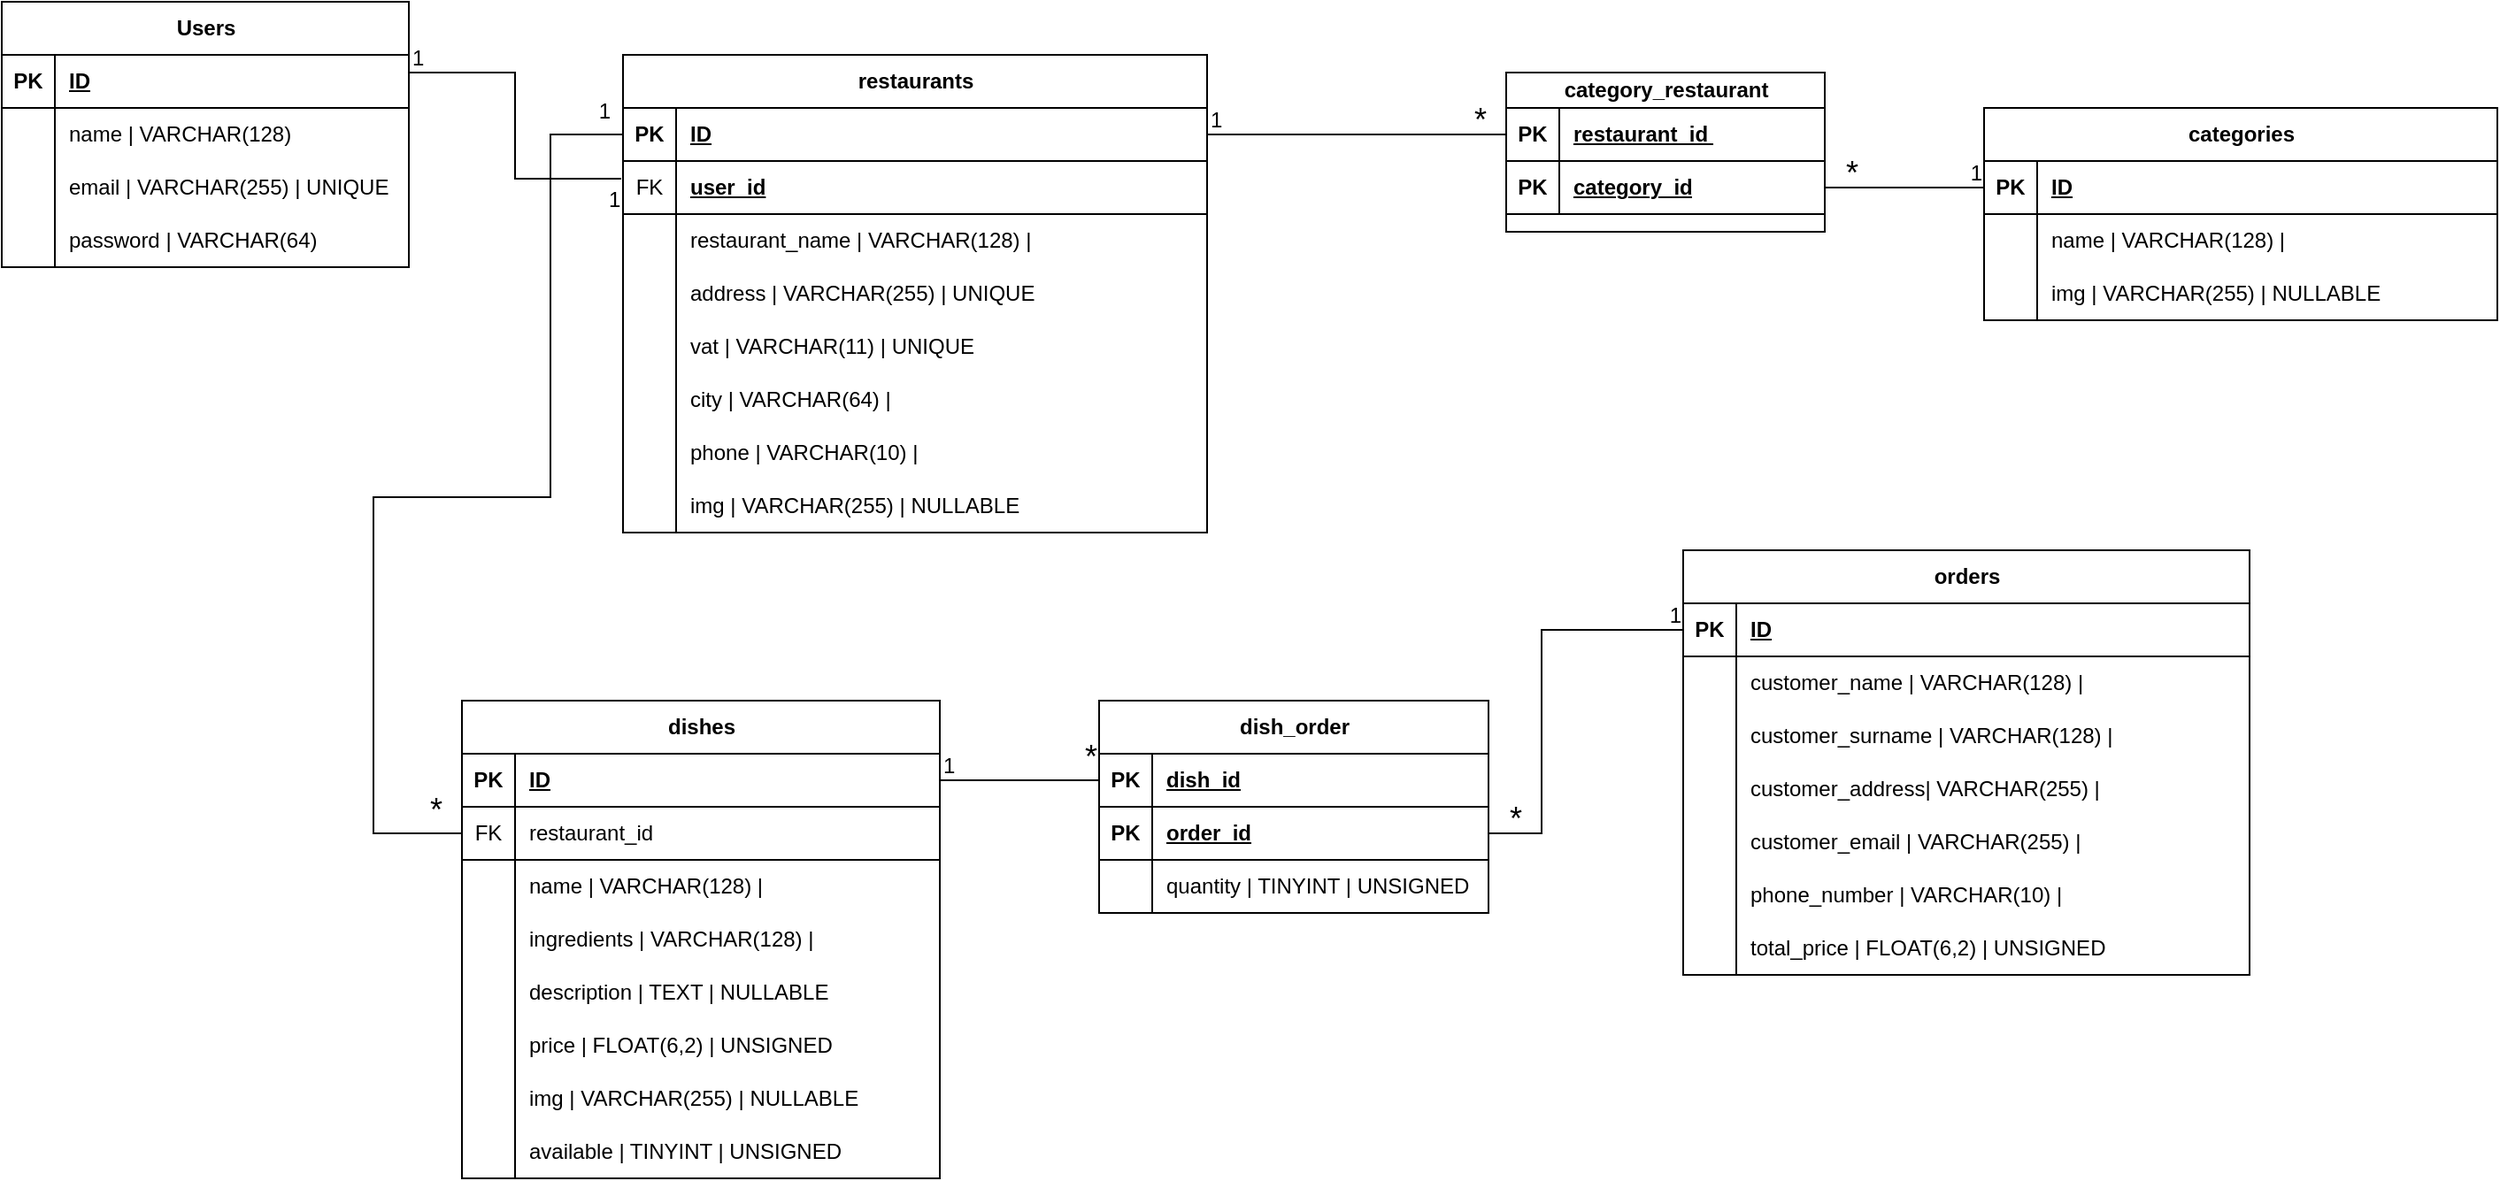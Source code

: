 <mxfile version="21.1.7" type="device">
  <diagram id="R2lEEEUBdFMjLlhIrx00" name="Page-1">
    <mxGraphModel dx="1860" dy="573" grid="1" gridSize="10" guides="1" tooltips="1" connect="1" arrows="1" fold="1" page="1" pageScale="1" pageWidth="850" pageHeight="1100" math="0" shadow="0" extFonts="Permanent Marker^https://fonts.googleapis.com/css?family=Permanent+Marker">
      <root>
        <mxCell id="0" />
        <mxCell id="1" parent="0" />
        <mxCell id="SxcyJzDQbwumCgMeW7BP-1" value="restaurants" style="shape=table;startSize=30;container=1;collapsible=1;childLayout=tableLayout;fixedRows=1;rowLines=0;fontStyle=1;align=center;resizeLast=1;html=1;" parent="1" vertex="1">
          <mxGeometry x="-419" y="110" width="330" height="270" as="geometry" />
        </mxCell>
        <mxCell id="SxcyJzDQbwumCgMeW7BP-2" value="" style="shape=tableRow;horizontal=0;startSize=0;swimlaneHead=0;swimlaneBody=0;fillColor=none;collapsible=0;dropTarget=0;points=[[0,0.5],[1,0.5]];portConstraint=eastwest;top=0;left=0;right=0;bottom=1;" parent="SxcyJzDQbwumCgMeW7BP-1" vertex="1">
          <mxGeometry y="30" width="330" height="30" as="geometry" />
        </mxCell>
        <mxCell id="SxcyJzDQbwumCgMeW7BP-3" value="PK" style="shape=partialRectangle;connectable=0;fillColor=none;top=0;left=0;bottom=0;right=0;fontStyle=1;overflow=hidden;whiteSpace=wrap;html=1;" parent="SxcyJzDQbwumCgMeW7BP-2" vertex="1">
          <mxGeometry width="30" height="30" as="geometry">
            <mxRectangle width="30" height="30" as="alternateBounds" />
          </mxGeometry>
        </mxCell>
        <mxCell id="SxcyJzDQbwumCgMeW7BP-4" value="ID" style="shape=partialRectangle;connectable=0;fillColor=none;top=0;left=0;bottom=0;right=0;align=left;spacingLeft=6;fontStyle=5;overflow=hidden;whiteSpace=wrap;html=1;" parent="SxcyJzDQbwumCgMeW7BP-2" vertex="1">
          <mxGeometry x="30" width="300" height="30" as="geometry">
            <mxRectangle width="300" height="30" as="alternateBounds" />
          </mxGeometry>
        </mxCell>
        <mxCell id="GeZiCEF1jMKNtCLVKwiR-1" style="shape=tableRow;horizontal=0;startSize=0;swimlaneHead=0;swimlaneBody=0;fillColor=none;collapsible=0;dropTarget=0;points=[[0,0.5],[1,0.5]];portConstraint=eastwest;top=0;left=0;right=0;bottom=1;" vertex="1" parent="SxcyJzDQbwumCgMeW7BP-1">
          <mxGeometry y="60" width="330" height="30" as="geometry" />
        </mxCell>
        <mxCell id="GeZiCEF1jMKNtCLVKwiR-2" style="shape=partialRectangle;connectable=0;fillColor=none;top=0;left=0;bottom=0;right=0;fontStyle=1;overflow=hidden;whiteSpace=wrap;html=1;" vertex="1" parent="GeZiCEF1jMKNtCLVKwiR-1">
          <mxGeometry width="30" height="30" as="geometry">
            <mxRectangle width="30" height="30" as="alternateBounds" />
          </mxGeometry>
        </mxCell>
        <mxCell id="GeZiCEF1jMKNtCLVKwiR-3" value="user_id" style="shape=partialRectangle;connectable=0;fillColor=none;top=0;left=0;bottom=0;right=0;align=left;spacingLeft=6;fontStyle=5;overflow=hidden;whiteSpace=wrap;html=1;" vertex="1" parent="GeZiCEF1jMKNtCLVKwiR-1">
          <mxGeometry x="30" width="300" height="30" as="geometry">
            <mxRectangle width="300" height="30" as="alternateBounds" />
          </mxGeometry>
        </mxCell>
        <mxCell id="1K9S_qgFD4A2m1QTTka7-35" style="shape=tableRow;horizontal=0;startSize=0;swimlaneHead=0;swimlaneBody=0;fillColor=none;collapsible=0;dropTarget=0;points=[[0,0.5],[1,0.5]];portConstraint=eastwest;top=0;left=0;right=0;bottom=0;" parent="SxcyJzDQbwumCgMeW7BP-1" vertex="1">
          <mxGeometry y="90" width="330" height="30" as="geometry" />
        </mxCell>
        <mxCell id="1K9S_qgFD4A2m1QTTka7-36" style="shape=partialRectangle;connectable=0;fillColor=none;top=0;left=0;bottom=0;right=0;editable=1;overflow=hidden;whiteSpace=wrap;html=1;" parent="1K9S_qgFD4A2m1QTTka7-35" vertex="1">
          <mxGeometry width="30" height="30" as="geometry">
            <mxRectangle width="30" height="30" as="alternateBounds" />
          </mxGeometry>
        </mxCell>
        <mxCell id="1K9S_qgFD4A2m1QTTka7-37" value="restaurant_name | VARCHAR(128) |&amp;nbsp;" style="shape=partialRectangle;connectable=0;fillColor=none;top=0;left=0;bottom=0;right=0;align=left;spacingLeft=6;overflow=hidden;whiteSpace=wrap;html=1;" parent="1K9S_qgFD4A2m1QTTka7-35" vertex="1">
          <mxGeometry x="30" width="300" height="30" as="geometry">
            <mxRectangle width="300" height="30" as="alternateBounds" />
          </mxGeometry>
        </mxCell>
        <mxCell id="SxcyJzDQbwumCgMeW7BP-21" style="shape=tableRow;horizontal=0;startSize=0;swimlaneHead=0;swimlaneBody=0;fillColor=none;collapsible=0;dropTarget=0;points=[[0,0.5],[1,0.5]];portConstraint=eastwest;top=0;left=0;right=0;bottom=0;" parent="SxcyJzDQbwumCgMeW7BP-1" vertex="1">
          <mxGeometry y="120" width="330" height="30" as="geometry" />
        </mxCell>
        <mxCell id="SxcyJzDQbwumCgMeW7BP-22" style="shape=partialRectangle;connectable=0;fillColor=none;top=0;left=0;bottom=0;right=0;editable=1;overflow=hidden;whiteSpace=wrap;html=1;" parent="SxcyJzDQbwumCgMeW7BP-21" vertex="1">
          <mxGeometry width="30" height="30" as="geometry">
            <mxRectangle width="30" height="30" as="alternateBounds" />
          </mxGeometry>
        </mxCell>
        <mxCell id="SxcyJzDQbwumCgMeW7BP-23" value="address | VARCHAR(255) | UNIQUE" style="shape=partialRectangle;connectable=0;fillColor=none;top=0;left=0;bottom=0;right=0;align=left;spacingLeft=6;overflow=hidden;whiteSpace=wrap;html=1;" parent="SxcyJzDQbwumCgMeW7BP-21" vertex="1">
          <mxGeometry x="30" width="300" height="30" as="geometry">
            <mxRectangle width="300" height="30" as="alternateBounds" />
          </mxGeometry>
        </mxCell>
        <mxCell id="SxcyJzDQbwumCgMeW7BP-24" style="shape=tableRow;horizontal=0;startSize=0;swimlaneHead=0;swimlaneBody=0;fillColor=none;collapsible=0;dropTarget=0;points=[[0,0.5],[1,0.5]];portConstraint=eastwest;top=0;left=0;right=0;bottom=0;" parent="SxcyJzDQbwumCgMeW7BP-1" vertex="1">
          <mxGeometry y="150" width="330" height="30" as="geometry" />
        </mxCell>
        <mxCell id="SxcyJzDQbwumCgMeW7BP-25" style="shape=partialRectangle;connectable=0;fillColor=none;top=0;left=0;bottom=0;right=0;editable=1;overflow=hidden;whiteSpace=wrap;html=1;" parent="SxcyJzDQbwumCgMeW7BP-24" vertex="1">
          <mxGeometry width="30" height="30" as="geometry">
            <mxRectangle width="30" height="30" as="alternateBounds" />
          </mxGeometry>
        </mxCell>
        <mxCell id="SxcyJzDQbwumCgMeW7BP-26" value="vat | VARCHAR(11) | UNIQUE" style="shape=partialRectangle;connectable=0;fillColor=none;top=0;left=0;bottom=0;right=0;align=left;spacingLeft=6;overflow=hidden;whiteSpace=wrap;html=1;" parent="SxcyJzDQbwumCgMeW7BP-24" vertex="1">
          <mxGeometry x="30" width="300" height="30" as="geometry">
            <mxRectangle width="300" height="30" as="alternateBounds" />
          </mxGeometry>
        </mxCell>
        <mxCell id="1K9S_qgFD4A2m1QTTka7-41" style="shape=tableRow;horizontal=0;startSize=0;swimlaneHead=0;swimlaneBody=0;fillColor=none;collapsible=0;dropTarget=0;points=[[0,0.5],[1,0.5]];portConstraint=eastwest;top=0;left=0;right=0;bottom=0;" parent="SxcyJzDQbwumCgMeW7BP-1" vertex="1">
          <mxGeometry y="180" width="330" height="30" as="geometry" />
        </mxCell>
        <mxCell id="1K9S_qgFD4A2m1QTTka7-42" style="shape=partialRectangle;connectable=0;fillColor=none;top=0;left=0;bottom=0;right=0;editable=1;overflow=hidden;whiteSpace=wrap;html=1;" parent="1K9S_qgFD4A2m1QTTka7-41" vertex="1">
          <mxGeometry width="30" height="30" as="geometry">
            <mxRectangle width="30" height="30" as="alternateBounds" />
          </mxGeometry>
        </mxCell>
        <mxCell id="1K9S_qgFD4A2m1QTTka7-43" value="city | VARCHAR(64) |" style="shape=partialRectangle;connectable=0;fillColor=none;top=0;left=0;bottom=0;right=0;align=left;spacingLeft=6;overflow=hidden;whiteSpace=wrap;html=1;" parent="1K9S_qgFD4A2m1QTTka7-41" vertex="1">
          <mxGeometry x="30" width="300" height="30" as="geometry">
            <mxRectangle width="300" height="30" as="alternateBounds" />
          </mxGeometry>
        </mxCell>
        <mxCell id="1K9S_qgFD4A2m1QTTka7-44" style="shape=tableRow;horizontal=0;startSize=0;swimlaneHead=0;swimlaneBody=0;fillColor=none;collapsible=0;dropTarget=0;points=[[0,0.5],[1,0.5]];portConstraint=eastwest;top=0;left=0;right=0;bottom=0;" parent="SxcyJzDQbwumCgMeW7BP-1" vertex="1">
          <mxGeometry y="210" width="330" height="30" as="geometry" />
        </mxCell>
        <mxCell id="1K9S_qgFD4A2m1QTTka7-45" style="shape=partialRectangle;connectable=0;fillColor=none;top=0;left=0;bottom=0;right=0;editable=1;overflow=hidden;whiteSpace=wrap;html=1;" parent="1K9S_qgFD4A2m1QTTka7-44" vertex="1">
          <mxGeometry width="30" height="30" as="geometry">
            <mxRectangle width="30" height="30" as="alternateBounds" />
          </mxGeometry>
        </mxCell>
        <mxCell id="1K9S_qgFD4A2m1QTTka7-46" value="phone | VARCHAR(10) |" style="shape=partialRectangle;connectable=0;fillColor=none;top=0;left=0;bottom=0;right=0;align=left;spacingLeft=6;overflow=hidden;whiteSpace=wrap;html=1;" parent="1K9S_qgFD4A2m1QTTka7-44" vertex="1">
          <mxGeometry x="30" width="300" height="30" as="geometry">
            <mxRectangle width="300" height="30" as="alternateBounds" />
          </mxGeometry>
        </mxCell>
        <mxCell id="1K9S_qgFD4A2m1QTTka7-47" style="shape=tableRow;horizontal=0;startSize=0;swimlaneHead=0;swimlaneBody=0;fillColor=none;collapsible=0;dropTarget=0;points=[[0,0.5],[1,0.5]];portConstraint=eastwest;top=0;left=0;right=0;bottom=0;" parent="SxcyJzDQbwumCgMeW7BP-1" vertex="1">
          <mxGeometry y="240" width="330" height="30" as="geometry" />
        </mxCell>
        <mxCell id="1K9S_qgFD4A2m1QTTka7-48" style="shape=partialRectangle;connectable=0;fillColor=none;top=0;left=0;bottom=0;right=0;editable=1;overflow=hidden;whiteSpace=wrap;html=1;" parent="1K9S_qgFD4A2m1QTTka7-47" vertex="1">
          <mxGeometry width="30" height="30" as="geometry">
            <mxRectangle width="30" height="30" as="alternateBounds" />
          </mxGeometry>
        </mxCell>
        <mxCell id="1K9S_qgFD4A2m1QTTka7-49" value="img | VARCHAR(255) | NULLABLE" style="shape=partialRectangle;connectable=0;fillColor=none;top=0;left=0;bottom=0;right=0;align=left;spacingLeft=6;overflow=hidden;whiteSpace=wrap;html=1;" parent="1K9S_qgFD4A2m1QTTka7-47" vertex="1">
          <mxGeometry x="30" width="300" height="30" as="geometry">
            <mxRectangle width="300" height="30" as="alternateBounds" />
          </mxGeometry>
        </mxCell>
        <mxCell id="SxcyJzDQbwumCgMeW7BP-36" value="categories" style="shape=table;startSize=30;container=1;collapsible=1;childLayout=tableLayout;fixedRows=1;rowLines=0;fontStyle=1;align=center;resizeLast=1;html=1;" parent="1" vertex="1">
          <mxGeometry x="350" y="140" width="290" height="120" as="geometry" />
        </mxCell>
        <mxCell id="SxcyJzDQbwumCgMeW7BP-37" value="" style="shape=tableRow;horizontal=0;startSize=0;swimlaneHead=0;swimlaneBody=0;fillColor=none;collapsible=0;dropTarget=0;points=[[0,0.5],[1,0.5]];portConstraint=eastwest;top=0;left=0;right=0;bottom=1;" parent="SxcyJzDQbwumCgMeW7BP-36" vertex="1">
          <mxGeometry y="30" width="290" height="30" as="geometry" />
        </mxCell>
        <mxCell id="SxcyJzDQbwumCgMeW7BP-38" value="PK" style="shape=partialRectangle;connectable=0;fillColor=none;top=0;left=0;bottom=0;right=0;fontStyle=1;overflow=hidden;whiteSpace=wrap;html=1;" parent="SxcyJzDQbwumCgMeW7BP-37" vertex="1">
          <mxGeometry width="30" height="30" as="geometry">
            <mxRectangle width="30" height="30" as="alternateBounds" />
          </mxGeometry>
        </mxCell>
        <mxCell id="SxcyJzDQbwumCgMeW7BP-39" value="ID" style="shape=partialRectangle;connectable=0;fillColor=none;top=0;left=0;bottom=0;right=0;align=left;spacingLeft=6;fontStyle=5;overflow=hidden;whiteSpace=wrap;html=1;" parent="SxcyJzDQbwumCgMeW7BP-37" vertex="1">
          <mxGeometry x="30" width="260" height="30" as="geometry">
            <mxRectangle width="260" height="30" as="alternateBounds" />
          </mxGeometry>
        </mxCell>
        <mxCell id="SxcyJzDQbwumCgMeW7BP-40" value="" style="shape=tableRow;horizontal=0;startSize=0;swimlaneHead=0;swimlaneBody=0;fillColor=none;collapsible=0;dropTarget=0;points=[[0,0.5],[1,0.5]];portConstraint=eastwest;top=0;left=0;right=0;bottom=0;" parent="SxcyJzDQbwumCgMeW7BP-36" vertex="1">
          <mxGeometry y="60" width="290" height="30" as="geometry" />
        </mxCell>
        <mxCell id="SxcyJzDQbwumCgMeW7BP-41" value="" style="shape=partialRectangle;connectable=0;fillColor=none;top=0;left=0;bottom=0;right=0;editable=1;overflow=hidden;whiteSpace=wrap;html=1;" parent="SxcyJzDQbwumCgMeW7BP-40" vertex="1">
          <mxGeometry width="30" height="30" as="geometry">
            <mxRectangle width="30" height="30" as="alternateBounds" />
          </mxGeometry>
        </mxCell>
        <mxCell id="SxcyJzDQbwumCgMeW7BP-42" value="name | VARCHAR(128) |" style="shape=partialRectangle;connectable=0;fillColor=none;top=0;left=0;bottom=0;right=0;align=left;spacingLeft=6;overflow=hidden;whiteSpace=wrap;html=1;" parent="SxcyJzDQbwumCgMeW7BP-40" vertex="1">
          <mxGeometry x="30" width="260" height="30" as="geometry">
            <mxRectangle width="260" height="30" as="alternateBounds" />
          </mxGeometry>
        </mxCell>
        <mxCell id="yurDGV1gePnPPTqLkWDz-42" style="shape=tableRow;horizontal=0;startSize=0;swimlaneHead=0;swimlaneBody=0;fillColor=none;collapsible=0;dropTarget=0;points=[[0,0.5],[1,0.5]];portConstraint=eastwest;top=0;left=0;right=0;bottom=0;" parent="SxcyJzDQbwumCgMeW7BP-36" vertex="1">
          <mxGeometry y="90" width="290" height="30" as="geometry" />
        </mxCell>
        <mxCell id="yurDGV1gePnPPTqLkWDz-43" style="shape=partialRectangle;connectable=0;fillColor=none;top=0;left=0;bottom=0;right=0;editable=1;overflow=hidden;whiteSpace=wrap;html=1;" parent="yurDGV1gePnPPTqLkWDz-42" vertex="1">
          <mxGeometry width="30" height="30" as="geometry">
            <mxRectangle width="30" height="30" as="alternateBounds" />
          </mxGeometry>
        </mxCell>
        <mxCell id="yurDGV1gePnPPTqLkWDz-44" value="img | VARCHAR(255) | NULLABLE" style="shape=partialRectangle;connectable=0;fillColor=none;top=0;left=0;bottom=0;right=0;align=left;spacingLeft=6;overflow=hidden;whiteSpace=wrap;html=1;" parent="yurDGV1gePnPPTqLkWDz-42" vertex="1">
          <mxGeometry x="30" width="260" height="30" as="geometry">
            <mxRectangle width="260" height="30" as="alternateBounds" />
          </mxGeometry>
        </mxCell>
        <mxCell id="SxcyJzDQbwumCgMeW7BP-55" value="category_restaurant" style="shape=table;startSize=20;container=1;collapsible=1;childLayout=tableLayout;fixedRows=1;rowLines=0;fontStyle=1;align=center;resizeLast=1;html=1;" parent="1" vertex="1">
          <mxGeometry x="80" y="120" width="180" height="90" as="geometry" />
        </mxCell>
        <mxCell id="SxcyJzDQbwumCgMeW7BP-56" value="" style="shape=tableRow;horizontal=0;startSize=0;swimlaneHead=0;swimlaneBody=0;fillColor=none;collapsible=0;dropTarget=0;points=[[0,0.5],[1,0.5]];portConstraint=eastwest;top=0;left=0;right=0;bottom=1;" parent="SxcyJzDQbwumCgMeW7BP-55" vertex="1">
          <mxGeometry y="20" width="180" height="30" as="geometry" />
        </mxCell>
        <mxCell id="SxcyJzDQbwumCgMeW7BP-57" value="PK" style="shape=partialRectangle;connectable=0;fillColor=none;top=0;left=0;bottom=0;right=0;fontStyle=1;overflow=hidden;whiteSpace=wrap;html=1;" parent="SxcyJzDQbwumCgMeW7BP-56" vertex="1">
          <mxGeometry width="30" height="30" as="geometry">
            <mxRectangle width="30" height="30" as="alternateBounds" />
          </mxGeometry>
        </mxCell>
        <mxCell id="SxcyJzDQbwumCgMeW7BP-58" value="restaurant_id&amp;nbsp;" style="shape=partialRectangle;connectable=0;fillColor=none;top=0;left=0;bottom=0;right=0;align=left;spacingLeft=6;fontStyle=5;overflow=hidden;whiteSpace=wrap;html=1;" parent="SxcyJzDQbwumCgMeW7BP-56" vertex="1">
          <mxGeometry x="30" width="150" height="30" as="geometry">
            <mxRectangle width="150" height="30" as="alternateBounds" />
          </mxGeometry>
        </mxCell>
        <mxCell id="SxcyJzDQbwumCgMeW7BP-68" style="shape=tableRow;horizontal=0;startSize=0;swimlaneHead=0;swimlaneBody=0;fillColor=none;collapsible=0;dropTarget=0;points=[[0,0.5],[1,0.5]];portConstraint=eastwest;top=0;left=0;right=0;bottom=1;" parent="SxcyJzDQbwumCgMeW7BP-55" vertex="1">
          <mxGeometry y="50" width="180" height="30" as="geometry" />
        </mxCell>
        <mxCell id="SxcyJzDQbwumCgMeW7BP-69" value="PK" style="shape=partialRectangle;connectable=0;fillColor=none;top=0;left=0;bottom=0;right=0;fontStyle=1;overflow=hidden;whiteSpace=wrap;html=1;" parent="SxcyJzDQbwumCgMeW7BP-68" vertex="1">
          <mxGeometry width="30" height="30" as="geometry">
            <mxRectangle width="30" height="30" as="alternateBounds" />
          </mxGeometry>
        </mxCell>
        <mxCell id="SxcyJzDQbwumCgMeW7BP-70" value="category_id" style="shape=partialRectangle;connectable=0;fillColor=none;top=0;left=0;bottom=0;right=0;align=left;spacingLeft=6;fontStyle=5;overflow=hidden;whiteSpace=wrap;html=1;" parent="SxcyJzDQbwumCgMeW7BP-68" vertex="1">
          <mxGeometry x="30" width="150" height="30" as="geometry">
            <mxRectangle width="150" height="30" as="alternateBounds" />
          </mxGeometry>
        </mxCell>
        <mxCell id="SxcyJzDQbwumCgMeW7BP-74" value="dishes" style="shape=table;startSize=30;container=1;collapsible=1;childLayout=tableLayout;fixedRows=1;rowLines=0;fontStyle=1;align=center;resizeLast=1;html=1;" parent="1" vertex="1">
          <mxGeometry x="-510" y="475" width="270" height="270" as="geometry" />
        </mxCell>
        <mxCell id="SxcyJzDQbwumCgMeW7BP-75" value="" style="shape=tableRow;horizontal=0;startSize=0;swimlaneHead=0;swimlaneBody=0;fillColor=none;collapsible=0;dropTarget=0;points=[[0,0.5],[1,0.5]];portConstraint=eastwest;top=0;left=0;right=0;bottom=1;" parent="SxcyJzDQbwumCgMeW7BP-74" vertex="1">
          <mxGeometry y="30" width="270" height="30" as="geometry" />
        </mxCell>
        <mxCell id="SxcyJzDQbwumCgMeW7BP-76" value="PK" style="shape=partialRectangle;connectable=0;fillColor=none;top=0;left=0;bottom=0;right=0;fontStyle=1;overflow=hidden;whiteSpace=wrap;html=1;" parent="SxcyJzDQbwumCgMeW7BP-75" vertex="1">
          <mxGeometry width="30" height="30" as="geometry">
            <mxRectangle width="30" height="30" as="alternateBounds" />
          </mxGeometry>
        </mxCell>
        <mxCell id="SxcyJzDQbwumCgMeW7BP-77" value="ID" style="shape=partialRectangle;connectable=0;fillColor=none;top=0;left=0;bottom=0;right=0;align=left;spacingLeft=6;fontStyle=5;overflow=hidden;whiteSpace=wrap;html=1;" parent="SxcyJzDQbwumCgMeW7BP-75" vertex="1">
          <mxGeometry x="30" width="240" height="30" as="geometry">
            <mxRectangle width="240" height="30" as="alternateBounds" />
          </mxGeometry>
        </mxCell>
        <mxCell id="1K9S_qgFD4A2m1QTTka7-29" style="shape=tableRow;horizontal=0;startSize=0;swimlaneHead=0;swimlaneBody=0;fillColor=none;collapsible=0;dropTarget=0;points=[[0,0.5],[1,0.5]];portConstraint=eastwest;top=0;left=0;right=0;bottom=1;" parent="SxcyJzDQbwumCgMeW7BP-74" vertex="1">
          <mxGeometry y="60" width="270" height="30" as="geometry" />
        </mxCell>
        <mxCell id="1K9S_qgFD4A2m1QTTka7-30" style="shape=partialRectangle;connectable=0;fillColor=none;top=0;left=0;bottom=0;right=0;fontStyle=1;overflow=hidden;whiteSpace=wrap;html=1;" parent="1K9S_qgFD4A2m1QTTka7-29" vertex="1">
          <mxGeometry width="30" height="30" as="geometry">
            <mxRectangle width="30" height="30" as="alternateBounds" />
          </mxGeometry>
        </mxCell>
        <mxCell id="1K9S_qgFD4A2m1QTTka7-31" style="shape=partialRectangle;connectable=0;fillColor=none;top=0;left=0;bottom=0;right=0;align=left;spacingLeft=6;fontStyle=5;overflow=hidden;whiteSpace=wrap;html=1;" parent="1K9S_qgFD4A2m1QTTka7-29" vertex="1">
          <mxGeometry x="30" width="240" height="30" as="geometry">
            <mxRectangle width="240" height="30" as="alternateBounds" />
          </mxGeometry>
        </mxCell>
        <mxCell id="SxcyJzDQbwumCgMeW7BP-81" value="" style="shape=tableRow;horizontal=0;startSize=0;swimlaneHead=0;swimlaneBody=0;fillColor=none;collapsible=0;dropTarget=0;points=[[0,0.5],[1,0.5]];portConstraint=eastwest;top=0;left=0;right=0;bottom=0;" parent="SxcyJzDQbwumCgMeW7BP-74" vertex="1">
          <mxGeometry y="90" width="270" height="30" as="geometry" />
        </mxCell>
        <mxCell id="SxcyJzDQbwumCgMeW7BP-82" value="" style="shape=partialRectangle;connectable=0;fillColor=none;top=0;left=0;bottom=0;right=0;editable=1;overflow=hidden;whiteSpace=wrap;html=1;" parent="SxcyJzDQbwumCgMeW7BP-81" vertex="1">
          <mxGeometry width="30" height="30" as="geometry">
            <mxRectangle width="30" height="30" as="alternateBounds" />
          </mxGeometry>
        </mxCell>
        <mxCell id="SxcyJzDQbwumCgMeW7BP-83" value="name | VARCHAR(128) |" style="shape=partialRectangle;connectable=0;fillColor=none;top=0;left=0;bottom=0;right=0;align=left;spacingLeft=6;overflow=hidden;whiteSpace=wrap;html=1;" parent="SxcyJzDQbwumCgMeW7BP-81" vertex="1">
          <mxGeometry x="30" width="240" height="30" as="geometry">
            <mxRectangle width="240" height="30" as="alternateBounds" />
          </mxGeometry>
        </mxCell>
        <mxCell id="SxcyJzDQbwumCgMeW7BP-84" value="" style="shape=tableRow;horizontal=0;startSize=0;swimlaneHead=0;swimlaneBody=0;fillColor=none;collapsible=0;dropTarget=0;points=[[0,0.5],[1,0.5]];portConstraint=eastwest;top=0;left=0;right=0;bottom=0;" parent="SxcyJzDQbwumCgMeW7BP-74" vertex="1">
          <mxGeometry y="120" width="270" height="30" as="geometry" />
        </mxCell>
        <mxCell id="SxcyJzDQbwumCgMeW7BP-85" value="" style="shape=partialRectangle;connectable=0;fillColor=none;top=0;left=0;bottom=0;right=0;editable=1;overflow=hidden;whiteSpace=wrap;html=1;" parent="SxcyJzDQbwumCgMeW7BP-84" vertex="1">
          <mxGeometry width="30" height="30" as="geometry">
            <mxRectangle width="30" height="30" as="alternateBounds" />
          </mxGeometry>
        </mxCell>
        <mxCell id="SxcyJzDQbwumCgMeW7BP-86" value="ingredients | VARCHAR(128) |" style="shape=partialRectangle;connectable=0;fillColor=none;top=0;left=0;bottom=0;right=0;align=left;spacingLeft=6;overflow=hidden;whiteSpace=wrap;html=1;" parent="SxcyJzDQbwumCgMeW7BP-84" vertex="1">
          <mxGeometry x="30" width="240" height="30" as="geometry">
            <mxRectangle width="240" height="30" as="alternateBounds" />
          </mxGeometry>
        </mxCell>
        <mxCell id="1K9S_qgFD4A2m1QTTka7-50" style="shape=tableRow;horizontal=0;startSize=0;swimlaneHead=0;swimlaneBody=0;fillColor=none;collapsible=0;dropTarget=0;points=[[0,0.5],[1,0.5]];portConstraint=eastwest;top=0;left=0;right=0;bottom=0;" parent="SxcyJzDQbwumCgMeW7BP-74" vertex="1">
          <mxGeometry y="150" width="270" height="30" as="geometry" />
        </mxCell>
        <mxCell id="1K9S_qgFD4A2m1QTTka7-51" style="shape=partialRectangle;connectable=0;fillColor=none;top=0;left=0;bottom=0;right=0;editable=1;overflow=hidden;whiteSpace=wrap;html=1;" parent="1K9S_qgFD4A2m1QTTka7-50" vertex="1">
          <mxGeometry width="30" height="30" as="geometry">
            <mxRectangle width="30" height="30" as="alternateBounds" />
          </mxGeometry>
        </mxCell>
        <mxCell id="1K9S_qgFD4A2m1QTTka7-52" value="description | TEXT | NULLABLE" style="shape=partialRectangle;connectable=0;fillColor=none;top=0;left=0;bottom=0;right=0;align=left;spacingLeft=6;overflow=hidden;whiteSpace=wrap;html=1;" parent="1K9S_qgFD4A2m1QTTka7-50" vertex="1">
          <mxGeometry x="30" width="240" height="30" as="geometry">
            <mxRectangle width="240" height="30" as="alternateBounds" />
          </mxGeometry>
        </mxCell>
        <mxCell id="SxcyJzDQbwumCgMeW7BP-93" style="shape=tableRow;horizontal=0;startSize=0;swimlaneHead=0;swimlaneBody=0;fillColor=none;collapsible=0;dropTarget=0;points=[[0,0.5],[1,0.5]];portConstraint=eastwest;top=0;left=0;right=0;bottom=0;" parent="SxcyJzDQbwumCgMeW7BP-74" vertex="1">
          <mxGeometry y="180" width="270" height="30" as="geometry" />
        </mxCell>
        <mxCell id="SxcyJzDQbwumCgMeW7BP-94" style="shape=partialRectangle;connectable=0;fillColor=none;top=0;left=0;bottom=0;right=0;editable=1;overflow=hidden;whiteSpace=wrap;html=1;" parent="SxcyJzDQbwumCgMeW7BP-93" vertex="1">
          <mxGeometry width="30" height="30" as="geometry">
            <mxRectangle width="30" height="30" as="alternateBounds" />
          </mxGeometry>
        </mxCell>
        <mxCell id="SxcyJzDQbwumCgMeW7BP-95" value="price | FLOAT(6,2) | UNSIGNED" style="shape=partialRectangle;connectable=0;fillColor=none;top=0;left=0;bottom=0;right=0;align=left;spacingLeft=6;overflow=hidden;whiteSpace=wrap;html=1;" parent="SxcyJzDQbwumCgMeW7BP-93" vertex="1">
          <mxGeometry x="30" width="240" height="30" as="geometry">
            <mxRectangle width="240" height="30" as="alternateBounds" />
          </mxGeometry>
        </mxCell>
        <mxCell id="1K9S_qgFD4A2m1QTTka7-53" style="shape=tableRow;horizontal=0;startSize=0;swimlaneHead=0;swimlaneBody=0;fillColor=none;collapsible=0;dropTarget=0;points=[[0,0.5],[1,0.5]];portConstraint=eastwest;top=0;left=0;right=0;bottom=0;" parent="SxcyJzDQbwumCgMeW7BP-74" vertex="1">
          <mxGeometry y="210" width="270" height="30" as="geometry" />
        </mxCell>
        <mxCell id="1K9S_qgFD4A2m1QTTka7-54" style="shape=partialRectangle;connectable=0;fillColor=none;top=0;left=0;bottom=0;right=0;editable=1;overflow=hidden;whiteSpace=wrap;html=1;" parent="1K9S_qgFD4A2m1QTTka7-53" vertex="1">
          <mxGeometry width="30" height="30" as="geometry">
            <mxRectangle width="30" height="30" as="alternateBounds" />
          </mxGeometry>
        </mxCell>
        <mxCell id="1K9S_qgFD4A2m1QTTka7-55" value="img | VARCHAR(255) | NULLABLE" style="shape=partialRectangle;connectable=0;fillColor=none;top=0;left=0;bottom=0;right=0;align=left;spacingLeft=6;overflow=hidden;whiteSpace=wrap;html=1;" parent="1K9S_qgFD4A2m1QTTka7-53" vertex="1">
          <mxGeometry x="30" width="240" height="30" as="geometry">
            <mxRectangle width="240" height="30" as="alternateBounds" />
          </mxGeometry>
        </mxCell>
        <mxCell id="SxcyJzDQbwumCgMeW7BP-96" style="shape=tableRow;horizontal=0;startSize=0;swimlaneHead=0;swimlaneBody=0;fillColor=none;collapsible=0;dropTarget=0;points=[[0,0.5],[1,0.5]];portConstraint=eastwest;top=0;left=0;right=0;bottom=0;" parent="SxcyJzDQbwumCgMeW7BP-74" vertex="1">
          <mxGeometry y="240" width="270" height="30" as="geometry" />
        </mxCell>
        <mxCell id="SxcyJzDQbwumCgMeW7BP-97" style="shape=partialRectangle;connectable=0;fillColor=none;top=0;left=0;bottom=0;right=0;editable=1;overflow=hidden;whiteSpace=wrap;html=1;" parent="SxcyJzDQbwumCgMeW7BP-96" vertex="1">
          <mxGeometry width="30" height="30" as="geometry">
            <mxRectangle width="30" height="30" as="alternateBounds" />
          </mxGeometry>
        </mxCell>
        <mxCell id="SxcyJzDQbwumCgMeW7BP-98" value="available | TINYINT | UNSIGNED" style="shape=partialRectangle;connectable=0;fillColor=none;top=0;left=0;bottom=0;right=0;align=left;spacingLeft=6;overflow=hidden;whiteSpace=wrap;html=1;" parent="SxcyJzDQbwumCgMeW7BP-96" vertex="1">
          <mxGeometry x="30" width="240" height="30" as="geometry">
            <mxRectangle width="240" height="30" as="alternateBounds" />
          </mxGeometry>
        </mxCell>
        <mxCell id="SxcyJzDQbwumCgMeW7BP-99" value="orders" style="shape=table;startSize=30;container=1;collapsible=1;childLayout=tableLayout;fixedRows=1;rowLines=0;fontStyle=1;align=center;resizeLast=1;html=1;" parent="1" vertex="1">
          <mxGeometry x="180" y="390" width="320" height="240" as="geometry" />
        </mxCell>
        <mxCell id="SxcyJzDQbwumCgMeW7BP-100" value="" style="shape=tableRow;horizontal=0;startSize=0;swimlaneHead=0;swimlaneBody=0;fillColor=none;collapsible=0;dropTarget=0;points=[[0,0.5],[1,0.5]];portConstraint=eastwest;top=0;left=0;right=0;bottom=1;" parent="SxcyJzDQbwumCgMeW7BP-99" vertex="1">
          <mxGeometry y="30" width="320" height="30" as="geometry" />
        </mxCell>
        <mxCell id="SxcyJzDQbwumCgMeW7BP-101" value="PK" style="shape=partialRectangle;connectable=0;fillColor=none;top=0;left=0;bottom=0;right=0;fontStyle=1;overflow=hidden;whiteSpace=wrap;html=1;" parent="SxcyJzDQbwumCgMeW7BP-100" vertex="1">
          <mxGeometry width="30" height="30" as="geometry">
            <mxRectangle width="30" height="30" as="alternateBounds" />
          </mxGeometry>
        </mxCell>
        <mxCell id="SxcyJzDQbwumCgMeW7BP-102" value="ID" style="shape=partialRectangle;connectable=0;fillColor=none;top=0;left=0;bottom=0;right=0;align=left;spacingLeft=6;fontStyle=5;overflow=hidden;whiteSpace=wrap;html=1;" parent="SxcyJzDQbwumCgMeW7BP-100" vertex="1">
          <mxGeometry x="30" width="290" height="30" as="geometry">
            <mxRectangle width="290" height="30" as="alternateBounds" />
          </mxGeometry>
        </mxCell>
        <mxCell id="SxcyJzDQbwumCgMeW7BP-103" value="" style="shape=tableRow;horizontal=0;startSize=0;swimlaneHead=0;swimlaneBody=0;fillColor=none;collapsible=0;dropTarget=0;points=[[0,0.5],[1,0.5]];portConstraint=eastwest;top=0;left=0;right=0;bottom=0;" parent="SxcyJzDQbwumCgMeW7BP-99" vertex="1">
          <mxGeometry y="60" width="320" height="30" as="geometry" />
        </mxCell>
        <mxCell id="SxcyJzDQbwumCgMeW7BP-104" value="" style="shape=partialRectangle;connectable=0;fillColor=none;top=0;left=0;bottom=0;right=0;editable=1;overflow=hidden;whiteSpace=wrap;html=1;" parent="SxcyJzDQbwumCgMeW7BP-103" vertex="1">
          <mxGeometry width="30" height="30" as="geometry">
            <mxRectangle width="30" height="30" as="alternateBounds" />
          </mxGeometry>
        </mxCell>
        <mxCell id="SxcyJzDQbwumCgMeW7BP-105" value="customer_name | VARCHAR(128) |" style="shape=partialRectangle;connectable=0;fillColor=none;top=0;left=0;bottom=0;right=0;align=left;spacingLeft=6;overflow=hidden;whiteSpace=wrap;html=1;" parent="SxcyJzDQbwumCgMeW7BP-103" vertex="1">
          <mxGeometry x="30" width="290" height="30" as="geometry">
            <mxRectangle width="290" height="30" as="alternateBounds" />
          </mxGeometry>
        </mxCell>
        <mxCell id="1K9S_qgFD4A2m1QTTka7-56" style="shape=tableRow;horizontal=0;startSize=0;swimlaneHead=0;swimlaneBody=0;fillColor=none;collapsible=0;dropTarget=0;points=[[0,0.5],[1,0.5]];portConstraint=eastwest;top=0;left=0;right=0;bottom=0;" parent="SxcyJzDQbwumCgMeW7BP-99" vertex="1">
          <mxGeometry y="90" width="320" height="30" as="geometry" />
        </mxCell>
        <mxCell id="1K9S_qgFD4A2m1QTTka7-57" style="shape=partialRectangle;connectable=0;fillColor=none;top=0;left=0;bottom=0;right=0;editable=1;overflow=hidden;whiteSpace=wrap;html=1;" parent="1K9S_qgFD4A2m1QTTka7-56" vertex="1">
          <mxGeometry width="30" height="30" as="geometry">
            <mxRectangle width="30" height="30" as="alternateBounds" />
          </mxGeometry>
        </mxCell>
        <mxCell id="1K9S_qgFD4A2m1QTTka7-58" style="shape=partialRectangle;connectable=0;fillColor=none;top=0;left=0;bottom=0;right=0;align=left;spacingLeft=6;overflow=hidden;whiteSpace=wrap;html=1;" parent="1K9S_qgFD4A2m1QTTka7-56" vertex="1">
          <mxGeometry x="30" width="290" height="30" as="geometry">
            <mxRectangle width="290" height="30" as="alternateBounds" />
          </mxGeometry>
        </mxCell>
        <mxCell id="SxcyJzDQbwumCgMeW7BP-106" value="" style="shape=tableRow;horizontal=0;startSize=0;swimlaneHead=0;swimlaneBody=0;fillColor=none;collapsible=0;dropTarget=0;points=[[0,0.5],[1,0.5]];portConstraint=eastwest;top=0;left=0;right=0;bottom=0;" parent="SxcyJzDQbwumCgMeW7BP-99" vertex="1">
          <mxGeometry y="120" width="320" height="30" as="geometry" />
        </mxCell>
        <mxCell id="SxcyJzDQbwumCgMeW7BP-107" value="" style="shape=partialRectangle;connectable=0;fillColor=none;top=0;left=0;bottom=0;right=0;editable=1;overflow=hidden;whiteSpace=wrap;html=1;" parent="SxcyJzDQbwumCgMeW7BP-106" vertex="1">
          <mxGeometry width="30" height="30" as="geometry">
            <mxRectangle width="30" height="30" as="alternateBounds" />
          </mxGeometry>
        </mxCell>
        <mxCell id="SxcyJzDQbwumCgMeW7BP-108" value="customer_address| VARCHAR(255) |" style="shape=partialRectangle;connectable=0;fillColor=none;top=0;left=0;bottom=0;right=0;align=left;spacingLeft=6;overflow=hidden;whiteSpace=wrap;html=1;" parent="SxcyJzDQbwumCgMeW7BP-106" vertex="1">
          <mxGeometry x="30" width="290" height="30" as="geometry">
            <mxRectangle width="290" height="30" as="alternateBounds" />
          </mxGeometry>
        </mxCell>
        <mxCell id="SxcyJzDQbwumCgMeW7BP-115" style="shape=tableRow;horizontal=0;startSize=0;swimlaneHead=0;swimlaneBody=0;fillColor=none;collapsible=0;dropTarget=0;points=[[0,0.5],[1,0.5]];portConstraint=eastwest;top=0;left=0;right=0;bottom=0;" parent="SxcyJzDQbwumCgMeW7BP-99" vertex="1">
          <mxGeometry y="150" width="320" height="30" as="geometry" />
        </mxCell>
        <mxCell id="SxcyJzDQbwumCgMeW7BP-116" style="shape=partialRectangle;connectable=0;fillColor=none;top=0;left=0;bottom=0;right=0;editable=1;overflow=hidden;whiteSpace=wrap;html=1;" parent="SxcyJzDQbwumCgMeW7BP-115" vertex="1">
          <mxGeometry width="30" height="30" as="geometry">
            <mxRectangle width="30" height="30" as="alternateBounds" />
          </mxGeometry>
        </mxCell>
        <mxCell id="SxcyJzDQbwumCgMeW7BP-117" value="customer_email | VARCHAR(255) |" style="shape=partialRectangle;connectable=0;fillColor=none;top=0;left=0;bottom=0;right=0;align=left;spacingLeft=6;overflow=hidden;whiteSpace=wrap;html=1;" parent="SxcyJzDQbwumCgMeW7BP-115" vertex="1">
          <mxGeometry x="30" width="290" height="30" as="geometry">
            <mxRectangle width="290" height="30" as="alternateBounds" />
          </mxGeometry>
        </mxCell>
        <mxCell id="SxcyJzDQbwumCgMeW7BP-112" style="shape=tableRow;horizontal=0;startSize=0;swimlaneHead=0;swimlaneBody=0;fillColor=none;collapsible=0;dropTarget=0;points=[[0,0.5],[1,0.5]];portConstraint=eastwest;top=0;left=0;right=0;bottom=0;" parent="SxcyJzDQbwumCgMeW7BP-99" vertex="1">
          <mxGeometry y="180" width="320" height="30" as="geometry" />
        </mxCell>
        <mxCell id="SxcyJzDQbwumCgMeW7BP-113" style="shape=partialRectangle;connectable=0;fillColor=none;top=0;left=0;bottom=0;right=0;editable=1;overflow=hidden;whiteSpace=wrap;html=1;" parent="SxcyJzDQbwumCgMeW7BP-112" vertex="1">
          <mxGeometry width="30" height="30" as="geometry">
            <mxRectangle width="30" height="30" as="alternateBounds" />
          </mxGeometry>
        </mxCell>
        <mxCell id="SxcyJzDQbwumCgMeW7BP-114" value="phone_number | VARCHAR(10) |" style="shape=partialRectangle;connectable=0;fillColor=none;top=0;left=0;bottom=0;right=0;align=left;spacingLeft=6;overflow=hidden;whiteSpace=wrap;html=1;" parent="SxcyJzDQbwumCgMeW7BP-112" vertex="1">
          <mxGeometry x="30" width="290" height="30" as="geometry">
            <mxRectangle width="290" height="30" as="alternateBounds" />
          </mxGeometry>
        </mxCell>
        <mxCell id="SxcyJzDQbwumCgMeW7BP-109" value="" style="shape=tableRow;horizontal=0;startSize=0;swimlaneHead=0;swimlaneBody=0;fillColor=none;collapsible=0;dropTarget=0;points=[[0,0.5],[1,0.5]];portConstraint=eastwest;top=0;left=0;right=0;bottom=0;" parent="SxcyJzDQbwumCgMeW7BP-99" vertex="1">
          <mxGeometry y="210" width="320" height="30" as="geometry" />
        </mxCell>
        <mxCell id="SxcyJzDQbwumCgMeW7BP-110" value="" style="shape=partialRectangle;connectable=0;fillColor=none;top=0;left=0;bottom=0;right=0;editable=1;overflow=hidden;whiteSpace=wrap;html=1;" parent="SxcyJzDQbwumCgMeW7BP-109" vertex="1">
          <mxGeometry width="30" height="30" as="geometry">
            <mxRectangle width="30" height="30" as="alternateBounds" />
          </mxGeometry>
        </mxCell>
        <mxCell id="SxcyJzDQbwumCgMeW7BP-111" value="total_price | FLOAT(6,2) | UNSIGNED" style="shape=partialRectangle;connectable=0;fillColor=none;top=0;left=0;bottom=0;right=0;align=left;spacingLeft=6;overflow=hidden;whiteSpace=wrap;html=1;" parent="SxcyJzDQbwumCgMeW7BP-109" vertex="1">
          <mxGeometry x="30" width="290" height="30" as="geometry">
            <mxRectangle width="290" height="30" as="alternateBounds" />
          </mxGeometry>
        </mxCell>
        <mxCell id="SxcyJzDQbwumCgMeW7BP-118" value="dish_order" style="shape=table;startSize=30;container=1;collapsible=1;childLayout=tableLayout;fixedRows=1;rowLines=0;fontStyle=1;align=center;resizeLast=1;html=1;" parent="1" vertex="1">
          <mxGeometry x="-150" y="475" width="220" height="120" as="geometry" />
        </mxCell>
        <mxCell id="SxcyJzDQbwumCgMeW7BP-119" value="" style="shape=tableRow;horizontal=0;startSize=0;swimlaneHead=0;swimlaneBody=0;fillColor=none;collapsible=0;dropTarget=0;points=[[0,0.5],[1,0.5]];portConstraint=eastwest;top=0;left=0;right=0;bottom=1;" parent="SxcyJzDQbwumCgMeW7BP-118" vertex="1">
          <mxGeometry y="30" width="220" height="30" as="geometry" />
        </mxCell>
        <mxCell id="SxcyJzDQbwumCgMeW7BP-120" value="PK" style="shape=partialRectangle;connectable=0;fillColor=none;top=0;left=0;bottom=0;right=0;fontStyle=1;overflow=hidden;whiteSpace=wrap;html=1;" parent="SxcyJzDQbwumCgMeW7BP-119" vertex="1">
          <mxGeometry width="30" height="30" as="geometry">
            <mxRectangle width="30" height="30" as="alternateBounds" />
          </mxGeometry>
        </mxCell>
        <mxCell id="SxcyJzDQbwumCgMeW7BP-121" value="dish_id" style="shape=partialRectangle;connectable=0;fillColor=none;top=0;left=0;bottom=0;right=0;align=left;spacingLeft=6;fontStyle=5;overflow=hidden;whiteSpace=wrap;html=1;" parent="SxcyJzDQbwumCgMeW7BP-119" vertex="1">
          <mxGeometry x="30" width="190" height="30" as="geometry">
            <mxRectangle width="190" height="30" as="alternateBounds" />
          </mxGeometry>
        </mxCell>
        <mxCell id="SxcyJzDQbwumCgMeW7BP-137" style="shape=tableRow;horizontal=0;startSize=0;swimlaneHead=0;swimlaneBody=0;fillColor=none;collapsible=0;dropTarget=0;points=[[0,0.5],[1,0.5]];portConstraint=eastwest;top=0;left=0;right=0;bottom=1;" parent="SxcyJzDQbwumCgMeW7BP-118" vertex="1">
          <mxGeometry y="60" width="220" height="30" as="geometry" />
        </mxCell>
        <mxCell id="SxcyJzDQbwumCgMeW7BP-138" value="PK" style="shape=partialRectangle;connectable=0;fillColor=none;top=0;left=0;bottom=0;right=0;fontStyle=1;overflow=hidden;whiteSpace=wrap;html=1;" parent="SxcyJzDQbwumCgMeW7BP-137" vertex="1">
          <mxGeometry width="30" height="30" as="geometry">
            <mxRectangle width="30" height="30" as="alternateBounds" />
          </mxGeometry>
        </mxCell>
        <mxCell id="SxcyJzDQbwumCgMeW7BP-139" value="order_id" style="shape=partialRectangle;connectable=0;fillColor=none;top=0;left=0;bottom=0;right=0;align=left;spacingLeft=6;fontStyle=5;overflow=hidden;whiteSpace=wrap;html=1;" parent="SxcyJzDQbwumCgMeW7BP-137" vertex="1">
          <mxGeometry x="30" width="190" height="30" as="geometry">
            <mxRectangle width="190" height="30" as="alternateBounds" />
          </mxGeometry>
        </mxCell>
        <mxCell id="SxcyJzDQbwumCgMeW7BP-122" value="" style="shape=tableRow;horizontal=0;startSize=0;swimlaneHead=0;swimlaneBody=0;fillColor=none;collapsible=0;dropTarget=0;points=[[0,0.5],[1,0.5]];portConstraint=eastwest;top=0;left=0;right=0;bottom=0;" parent="SxcyJzDQbwumCgMeW7BP-118" vertex="1">
          <mxGeometry y="90" width="220" height="30" as="geometry" />
        </mxCell>
        <mxCell id="SxcyJzDQbwumCgMeW7BP-123" value="" style="shape=partialRectangle;connectable=0;fillColor=none;top=0;left=0;bottom=0;right=0;editable=1;overflow=hidden;whiteSpace=wrap;html=1;" parent="SxcyJzDQbwumCgMeW7BP-122" vertex="1">
          <mxGeometry width="30" height="30" as="geometry">
            <mxRectangle width="30" height="30" as="alternateBounds" />
          </mxGeometry>
        </mxCell>
        <mxCell id="SxcyJzDQbwumCgMeW7BP-124" value="quantity | TINYINT | UNSIGNED" style="shape=partialRectangle;connectable=0;fillColor=none;top=0;left=0;bottom=0;right=0;align=left;spacingLeft=6;overflow=hidden;whiteSpace=wrap;html=1;" parent="SxcyJzDQbwumCgMeW7BP-122" vertex="1">
          <mxGeometry x="30" width="190" height="30" as="geometry">
            <mxRectangle width="190" height="30" as="alternateBounds" />
          </mxGeometry>
        </mxCell>
        <mxCell id="1K9S_qgFD4A2m1QTTka7-10" value="" style="endArrow=none;html=1;rounded=0;exitX=1;exitY=0.5;exitDx=0;exitDy=0;entryX=0;entryY=0.5;entryDx=0;entryDy=0;" parent="1" source="SxcyJzDQbwumCgMeW7BP-2" target="SxcyJzDQbwumCgMeW7BP-56" edge="1">
          <mxGeometry relative="1" as="geometry">
            <mxPoint x="-200" y="240" as="sourcePoint" />
            <mxPoint x="-40" y="240" as="targetPoint" />
          </mxGeometry>
        </mxCell>
        <mxCell id="1K9S_qgFD4A2m1QTTka7-11" value="1" style="resizable=0;html=1;whiteSpace=wrap;align=left;verticalAlign=bottom;" parent="1K9S_qgFD4A2m1QTTka7-10" connectable="0" vertex="1">
          <mxGeometry x="-1" relative="1" as="geometry" />
        </mxCell>
        <mxCell id="1K9S_qgFD4A2m1QTTka7-12" value="*" style="resizable=0;html=1;whiteSpace=wrap;align=right;verticalAlign=bottom;fontSize=18;" parent="1K9S_qgFD4A2m1QTTka7-10" connectable="0" vertex="1">
          <mxGeometry x="1" relative="1" as="geometry">
            <mxPoint x="-10" y="5" as="offset" />
          </mxGeometry>
        </mxCell>
        <mxCell id="1K9S_qgFD4A2m1QTTka7-13" value="" style="endArrow=none;html=1;rounded=0;entryX=0;entryY=0.5;entryDx=0;entryDy=0;exitX=1;exitY=0.5;exitDx=0;exitDy=0;" parent="1" source="SxcyJzDQbwumCgMeW7BP-68" target="SxcyJzDQbwumCgMeW7BP-37" edge="1">
          <mxGeometry relative="1" as="geometry">
            <mxPoint x="200" y="430" as="sourcePoint" />
            <mxPoint x="360" y="430" as="targetPoint" />
          </mxGeometry>
        </mxCell>
        <mxCell id="1K9S_qgFD4A2m1QTTka7-14" value="*" style="resizable=0;html=1;whiteSpace=wrap;align=left;verticalAlign=bottom;fontSize=18;" parent="1K9S_qgFD4A2m1QTTka7-13" connectable="0" vertex="1">
          <mxGeometry x="-1" relative="1" as="geometry">
            <mxPoint x="10" y="5" as="offset" />
          </mxGeometry>
        </mxCell>
        <mxCell id="1K9S_qgFD4A2m1QTTka7-15" value="1" style="resizable=0;html=1;whiteSpace=wrap;align=right;verticalAlign=bottom;" parent="1K9S_qgFD4A2m1QTTka7-13" connectable="0" vertex="1">
          <mxGeometry x="1" relative="1" as="geometry" />
        </mxCell>
        <mxCell id="1K9S_qgFD4A2m1QTTka7-16" value="" style="endArrow=none;html=1;rounded=0;exitX=1;exitY=0.5;exitDx=0;exitDy=0;entryX=0;entryY=0.5;entryDx=0;entryDy=0;" parent="1" source="SxcyJzDQbwumCgMeW7BP-137" target="SxcyJzDQbwumCgMeW7BP-100" edge="1">
          <mxGeometry relative="1" as="geometry">
            <mxPoint x="50" y="440" as="sourcePoint" />
            <mxPoint x="210" y="440" as="targetPoint" />
            <Array as="points">
              <mxPoint x="100" y="550" />
              <mxPoint x="100" y="465" />
              <mxPoint x="100" y="435" />
            </Array>
          </mxGeometry>
        </mxCell>
        <mxCell id="1K9S_qgFD4A2m1QTTka7-17" value="*" style="resizable=0;html=1;whiteSpace=wrap;align=left;verticalAlign=bottom;fontSize=18;" parent="1K9S_qgFD4A2m1QTTka7-16" connectable="0" vertex="1">
          <mxGeometry x="-1" relative="1" as="geometry">
            <mxPoint x="10" y="5" as="offset" />
          </mxGeometry>
        </mxCell>
        <mxCell id="1K9S_qgFD4A2m1QTTka7-18" value="1" style="resizable=0;html=1;whiteSpace=wrap;align=right;verticalAlign=bottom;" parent="1K9S_qgFD4A2m1QTTka7-16" connectable="0" vertex="1">
          <mxGeometry x="1" relative="1" as="geometry" />
        </mxCell>
        <mxCell id="1K9S_qgFD4A2m1QTTka7-19" value="" style="endArrow=none;html=1;rounded=0;exitX=1;exitY=0.5;exitDx=0;exitDy=0;entryX=0;entryY=0.5;entryDx=0;entryDy=0;" parent="1" source="SxcyJzDQbwumCgMeW7BP-75" target="SxcyJzDQbwumCgMeW7BP-119" edge="1">
          <mxGeometry relative="1" as="geometry">
            <mxPoint x="50" y="490" as="sourcePoint" />
            <mxPoint x="210" y="490" as="targetPoint" />
          </mxGeometry>
        </mxCell>
        <mxCell id="1K9S_qgFD4A2m1QTTka7-20" value="1" style="resizable=0;html=1;whiteSpace=wrap;align=left;verticalAlign=bottom;" parent="1K9S_qgFD4A2m1QTTka7-19" connectable="0" vertex="1">
          <mxGeometry x="-1" relative="1" as="geometry" />
        </mxCell>
        <mxCell id="1K9S_qgFD4A2m1QTTka7-21" value="*" style="resizable=0;html=1;whiteSpace=wrap;align=right;verticalAlign=bottom;fontSize=18;" parent="1K9S_qgFD4A2m1QTTka7-19" connectable="0" vertex="1">
          <mxGeometry x="1" relative="1" as="geometry" />
        </mxCell>
        <mxCell id="1K9S_qgFD4A2m1QTTka7-32" value="" style="shape=tableRow;horizontal=0;startSize=0;swimlaneHead=0;swimlaneBody=0;fillColor=none;collapsible=0;dropTarget=0;points=[[0,0.5],[1,0.5]];portConstraint=eastwest;top=0;left=0;right=0;bottom=0;" parent="1" vertex="1">
          <mxGeometry x="-420" y="450" width="180" height="30" as="geometry" />
        </mxCell>
        <mxCell id="1K9S_qgFD4A2m1QTTka7-34" value="restaurant_id" style="shape=partialRectangle;connectable=0;fillColor=none;top=0;left=0;bottom=0;right=0;align=left;spacingLeft=6;overflow=hidden;whiteSpace=wrap;html=1;" parent="1" vertex="1">
          <mxGeometry x="-480" y="535" width="240" height="30" as="geometry">
            <mxRectangle width="150" height="30" as="alternateBounds" />
          </mxGeometry>
        </mxCell>
        <mxCell id="1K9S_qgFD4A2m1QTTka7-38" value="" style="endArrow=none;html=1;rounded=0;exitX=0;exitY=0.5;exitDx=0;exitDy=0;entryX=0;entryY=0.5;entryDx=0;entryDy=0;" parent="1" source="SxcyJzDQbwumCgMeW7BP-2" target="1K9S_qgFD4A2m1QTTka7-29" edge="1">
          <mxGeometry relative="1" as="geometry">
            <mxPoint x="-60" y="420" as="sourcePoint" />
            <mxPoint x="100" y="420" as="targetPoint" />
            <Array as="points">
              <mxPoint x="-460" y="155" />
              <mxPoint x="-460" y="360" />
              <mxPoint x="-560" y="360" />
              <mxPoint x="-560" y="550" />
            </Array>
          </mxGeometry>
        </mxCell>
        <mxCell id="1K9S_qgFD4A2m1QTTka7-39" value="1" style="resizable=0;html=1;whiteSpace=wrap;align=left;verticalAlign=bottom;" parent="1K9S_qgFD4A2m1QTTka7-38" connectable="0" vertex="1">
          <mxGeometry x="-1" relative="1" as="geometry">
            <mxPoint x="-10" y="45" as="offset" />
          </mxGeometry>
        </mxCell>
        <mxCell id="1K9S_qgFD4A2m1QTTka7-40" value="*" style="resizable=0;html=1;whiteSpace=wrap;align=right;verticalAlign=bottom;fontSize=18;" parent="1K9S_qgFD4A2m1QTTka7-38" connectable="0" vertex="1">
          <mxGeometry x="1" relative="1" as="geometry">
            <mxPoint x="-10" as="offset" />
          </mxGeometry>
        </mxCell>
        <mxCell id="1K9S_qgFD4A2m1QTTka7-33" value="FK" style="shape=partialRectangle;connectable=0;fillColor=none;top=0;left=0;bottom=0;right=0;editable=1;overflow=hidden;whiteSpace=wrap;html=1;" parent="1" vertex="1">
          <mxGeometry x="-510" y="535" width="30" height="30" as="geometry">
            <mxRectangle width="30" height="30" as="alternateBounds" />
          </mxGeometry>
        </mxCell>
        <mxCell id="1K9S_qgFD4A2m1QTTka7-59" value="customer_surname | VARCHAR(128) |" style="shape=partialRectangle;connectable=0;fillColor=none;top=0;left=0;bottom=0;right=0;align=left;spacingLeft=6;overflow=hidden;whiteSpace=wrap;html=1;" parent="1" vertex="1">
          <mxGeometry x="210" y="480" width="290" height="30" as="geometry">
            <mxRectangle width="150" height="30" as="alternateBounds" />
          </mxGeometry>
        </mxCell>
        <mxCell id="yurDGV1gePnPPTqLkWDz-1" value="Users" style="shape=table;startSize=30;container=1;collapsible=1;childLayout=tableLayout;fixedRows=1;rowLines=0;fontStyle=1;align=center;resizeLast=1;html=1;" parent="1" vertex="1">
          <mxGeometry x="-770" y="80" width="230" height="150" as="geometry" />
        </mxCell>
        <mxCell id="yurDGV1gePnPPTqLkWDz-2" value="" style="shape=tableRow;horizontal=0;startSize=0;swimlaneHead=0;swimlaneBody=0;fillColor=none;collapsible=0;dropTarget=0;points=[[0,0.5],[1,0.5]];portConstraint=eastwest;top=0;left=0;right=0;bottom=1;" parent="yurDGV1gePnPPTqLkWDz-1" vertex="1">
          <mxGeometry y="30" width="230" height="30" as="geometry" />
        </mxCell>
        <mxCell id="yurDGV1gePnPPTqLkWDz-3" value="PK" style="shape=partialRectangle;connectable=0;fillColor=none;top=0;left=0;bottom=0;right=0;fontStyle=1;overflow=hidden;whiteSpace=wrap;html=1;" parent="yurDGV1gePnPPTqLkWDz-2" vertex="1">
          <mxGeometry width="30" height="30" as="geometry">
            <mxRectangle width="30" height="30" as="alternateBounds" />
          </mxGeometry>
        </mxCell>
        <mxCell id="yurDGV1gePnPPTqLkWDz-4" value="ID" style="shape=partialRectangle;connectable=0;fillColor=none;top=0;left=0;bottom=0;right=0;align=left;spacingLeft=6;fontStyle=5;overflow=hidden;whiteSpace=wrap;html=1;" parent="yurDGV1gePnPPTqLkWDz-2" vertex="1">
          <mxGeometry x="30" width="200" height="30" as="geometry">
            <mxRectangle width="200" height="30" as="alternateBounds" />
          </mxGeometry>
        </mxCell>
        <mxCell id="yurDGV1gePnPPTqLkWDz-5" value="" style="shape=tableRow;horizontal=0;startSize=0;swimlaneHead=0;swimlaneBody=0;fillColor=none;collapsible=0;dropTarget=0;points=[[0,0.5],[1,0.5]];portConstraint=eastwest;top=0;left=0;right=0;bottom=0;" parent="yurDGV1gePnPPTqLkWDz-1" vertex="1">
          <mxGeometry y="60" width="230" height="30" as="geometry" />
        </mxCell>
        <mxCell id="yurDGV1gePnPPTqLkWDz-6" value="" style="shape=partialRectangle;connectable=0;fillColor=none;top=0;left=0;bottom=0;right=0;editable=1;overflow=hidden;whiteSpace=wrap;html=1;" parent="yurDGV1gePnPPTqLkWDz-5" vertex="1">
          <mxGeometry width="30" height="30" as="geometry">
            <mxRectangle width="30" height="30" as="alternateBounds" />
          </mxGeometry>
        </mxCell>
        <mxCell id="yurDGV1gePnPPTqLkWDz-7" value="name | VARCHAR(128)" style="shape=partialRectangle;connectable=0;fillColor=none;top=0;left=0;bottom=0;right=0;align=left;spacingLeft=6;overflow=hidden;whiteSpace=wrap;html=1;" parent="yurDGV1gePnPPTqLkWDz-5" vertex="1">
          <mxGeometry x="30" width="200" height="30" as="geometry">
            <mxRectangle width="200" height="30" as="alternateBounds" />
          </mxGeometry>
        </mxCell>
        <mxCell id="yurDGV1gePnPPTqLkWDz-8" value="" style="shape=tableRow;horizontal=0;startSize=0;swimlaneHead=0;swimlaneBody=0;fillColor=none;collapsible=0;dropTarget=0;points=[[0,0.5],[1,0.5]];portConstraint=eastwest;top=0;left=0;right=0;bottom=0;" parent="yurDGV1gePnPPTqLkWDz-1" vertex="1">
          <mxGeometry y="90" width="230" height="30" as="geometry" />
        </mxCell>
        <mxCell id="yurDGV1gePnPPTqLkWDz-9" value="" style="shape=partialRectangle;connectable=0;fillColor=none;top=0;left=0;bottom=0;right=0;editable=1;overflow=hidden;whiteSpace=wrap;html=1;" parent="yurDGV1gePnPPTqLkWDz-8" vertex="1">
          <mxGeometry width="30" height="30" as="geometry">
            <mxRectangle width="30" height="30" as="alternateBounds" />
          </mxGeometry>
        </mxCell>
        <mxCell id="yurDGV1gePnPPTqLkWDz-10" value="email | VARCHAR(255) | UNIQUE" style="shape=partialRectangle;connectable=0;fillColor=none;top=0;left=0;bottom=0;right=0;align=left;spacingLeft=6;overflow=hidden;whiteSpace=wrap;html=1;" parent="yurDGV1gePnPPTqLkWDz-8" vertex="1">
          <mxGeometry x="30" width="200" height="30" as="geometry">
            <mxRectangle width="200" height="30" as="alternateBounds" />
          </mxGeometry>
        </mxCell>
        <mxCell id="yurDGV1gePnPPTqLkWDz-11" value="" style="shape=tableRow;horizontal=0;startSize=0;swimlaneHead=0;swimlaneBody=0;fillColor=none;collapsible=0;dropTarget=0;points=[[0,0.5],[1,0.5]];portConstraint=eastwest;top=0;left=0;right=0;bottom=0;" parent="yurDGV1gePnPPTqLkWDz-1" vertex="1">
          <mxGeometry y="120" width="230" height="30" as="geometry" />
        </mxCell>
        <mxCell id="yurDGV1gePnPPTqLkWDz-12" value="" style="shape=partialRectangle;connectable=0;fillColor=none;top=0;left=0;bottom=0;right=0;editable=1;overflow=hidden;whiteSpace=wrap;html=1;" parent="yurDGV1gePnPPTqLkWDz-11" vertex="1">
          <mxGeometry width="30" height="30" as="geometry">
            <mxRectangle width="30" height="30" as="alternateBounds" />
          </mxGeometry>
        </mxCell>
        <mxCell id="yurDGV1gePnPPTqLkWDz-13" value="password | VARCHAR(64)" style="shape=partialRectangle;connectable=0;fillColor=none;top=0;left=0;bottom=0;right=0;align=left;spacingLeft=6;overflow=hidden;whiteSpace=wrap;html=1;" parent="yurDGV1gePnPPTqLkWDz-11" vertex="1">
          <mxGeometry x="30" width="200" height="30" as="geometry">
            <mxRectangle width="200" height="30" as="alternateBounds" />
          </mxGeometry>
        </mxCell>
        <mxCell id="yurDGV1gePnPPTqLkWDz-15" value="" style="endArrow=none;html=1;rounded=0;" parent="1" edge="1">
          <mxGeometry relative="1" as="geometry">
            <mxPoint x="-540" y="120" as="sourcePoint" />
            <mxPoint x="-420" y="180" as="targetPoint" />
            <Array as="points">
              <mxPoint x="-540" y="120" />
              <mxPoint x="-480" y="120" />
              <mxPoint x="-480" y="180" />
            </Array>
          </mxGeometry>
        </mxCell>
        <mxCell id="yurDGV1gePnPPTqLkWDz-16" value="1" style="resizable=0;html=1;whiteSpace=wrap;align=left;verticalAlign=bottom;" parent="yurDGV1gePnPPTqLkWDz-15" connectable="0" vertex="1">
          <mxGeometry x="-1" relative="1" as="geometry">
            <mxPoint as="offset" />
          </mxGeometry>
        </mxCell>
        <mxCell id="yurDGV1gePnPPTqLkWDz-17" value="1" style="resizable=0;html=1;whiteSpace=wrap;align=right;verticalAlign=bottom;" parent="yurDGV1gePnPPTqLkWDz-15" connectable="0" vertex="1">
          <mxGeometry x="1" relative="1" as="geometry">
            <mxPoint x="-5" y="-30" as="offset" />
          </mxGeometry>
        </mxCell>
        <mxCell id="GeZiCEF1jMKNtCLVKwiR-29" value="FK" style="shape=partialRectangle;connectable=0;fillColor=none;top=0;left=0;bottom=0;right=0;editable=1;overflow=hidden;whiteSpace=wrap;html=1;" vertex="1" parent="1">
          <mxGeometry x="-419" y="170" width="30" height="30" as="geometry">
            <mxRectangle width="30" height="30" as="alternateBounds" />
          </mxGeometry>
        </mxCell>
      </root>
    </mxGraphModel>
  </diagram>
</mxfile>
